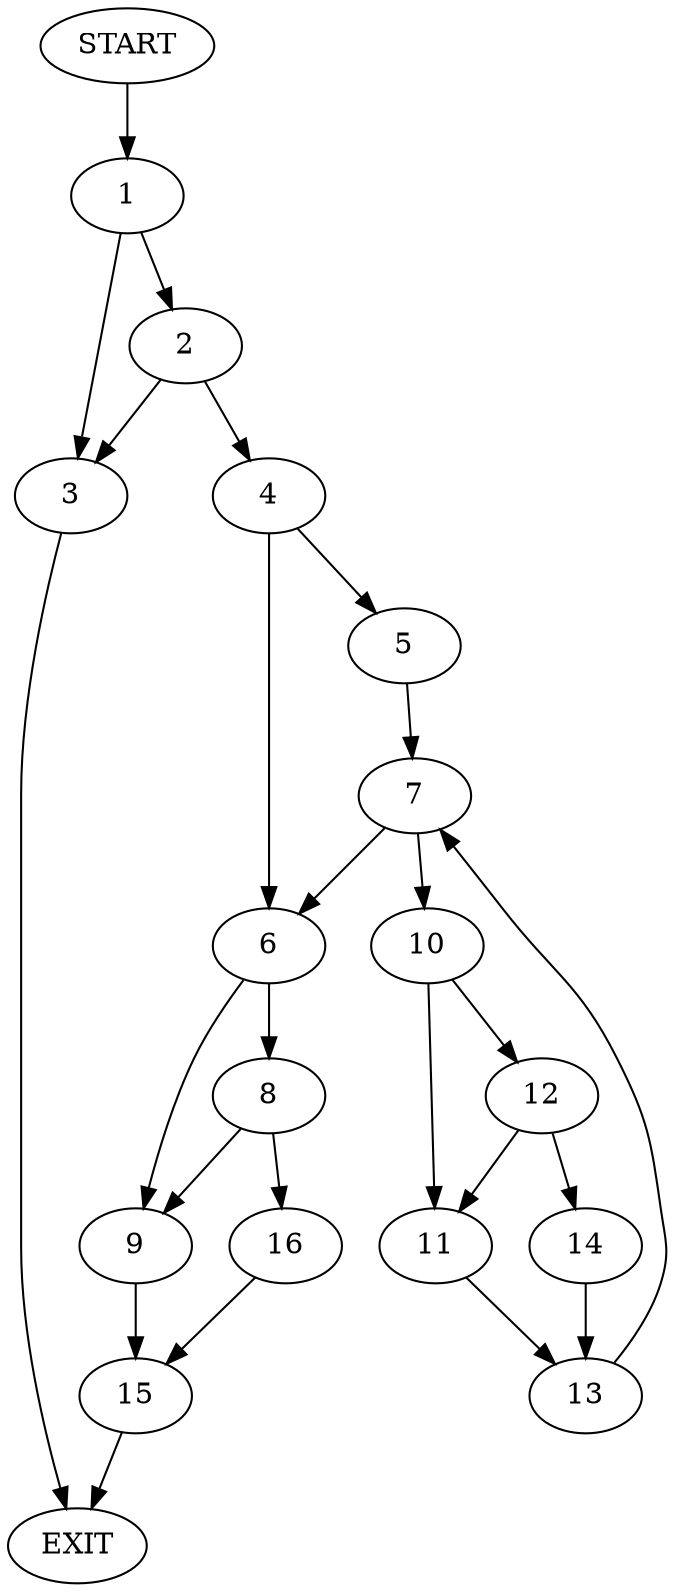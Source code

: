 digraph {
0 [label="START"]
17 [label="EXIT"]
0 -> 1
1 -> 2
1 -> 3
3 -> 17
2 -> 4
2 -> 3
4 -> 5
4 -> 6
5 -> 7
6 -> 8
6 -> 9
7 -> 6
7 -> 10
10 -> 11
10 -> 12
11 -> 13
12 -> 14
12 -> 11
14 -> 13
13 -> 7
9 -> 15
8 -> 16
8 -> 9
16 -> 15
15 -> 17
}
